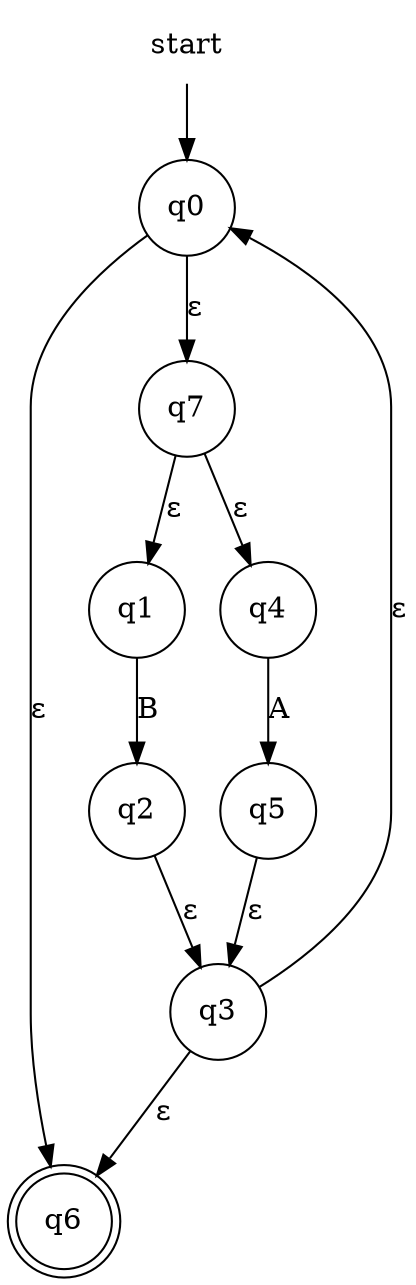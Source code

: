 digraph automaton {
    node [shape=none]; start;
    node [shape=doublecircle]; "q6";
    node [shape=circle];
    start -> "q0";
    "q0" -> "q6" [label="&epsilon;"];
    "q0" -> "q7" [label="&epsilon;"];
    "q1" -> "q2" [label="B"];
    "q2" -> "q3" [label="&epsilon;"];
    "q3" -> "q0" [label="&epsilon;"];
    "q3" -> "q6" [label="&epsilon;"];
    "q4" -> "q5" [label="A"];
    "q5" -> "q3" [label="&epsilon;"];
    "q7" -> "q1" [label="&epsilon;"];
    "q7" -> "q4" [label="&epsilon;"];
}
